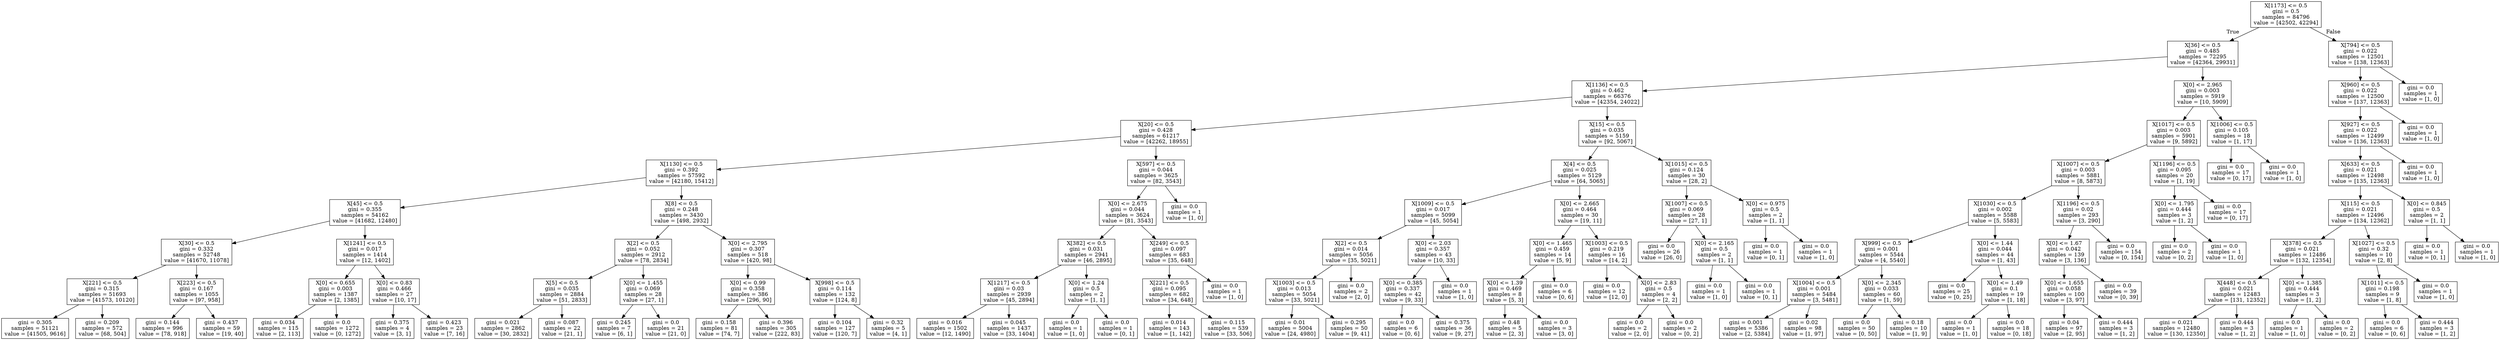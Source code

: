 digraph Tree {
node [shape=box] ;
0 [label="X[1173] <= 0.5\ngini = 0.5\nsamples = 84796\nvalue = [42502, 42294]"] ;
1 [label="X[36] <= 0.5\ngini = 0.485\nsamples = 72295\nvalue = [42364, 29931]"] ;
0 -> 1 [labeldistance=2.5, labelangle=45, headlabel="True"] ;
2 [label="X[1136] <= 0.5\ngini = 0.462\nsamples = 66376\nvalue = [42354, 24022]"] ;
1 -> 2 ;
3 [label="X[20] <= 0.5\ngini = 0.428\nsamples = 61217\nvalue = [42262, 18955]"] ;
2 -> 3 ;
4 [label="X[1130] <= 0.5\ngini = 0.392\nsamples = 57592\nvalue = [42180, 15412]"] ;
3 -> 4 ;
5 [label="X[45] <= 0.5\ngini = 0.355\nsamples = 54162\nvalue = [41682, 12480]"] ;
4 -> 5 ;
6 [label="X[30] <= 0.5\ngini = 0.332\nsamples = 52748\nvalue = [41670, 11078]"] ;
5 -> 6 ;
7 [label="X[221] <= 0.5\ngini = 0.315\nsamples = 51693\nvalue = [41573, 10120]"] ;
6 -> 7 ;
8 [label="gini = 0.305\nsamples = 51121\nvalue = [41505, 9616]"] ;
7 -> 8 ;
9 [label="gini = 0.209\nsamples = 572\nvalue = [68, 504]"] ;
7 -> 9 ;
10 [label="X[223] <= 0.5\ngini = 0.167\nsamples = 1055\nvalue = [97, 958]"] ;
6 -> 10 ;
11 [label="gini = 0.144\nsamples = 996\nvalue = [78, 918]"] ;
10 -> 11 ;
12 [label="gini = 0.437\nsamples = 59\nvalue = [19, 40]"] ;
10 -> 12 ;
13 [label="X[1241] <= 0.5\ngini = 0.017\nsamples = 1414\nvalue = [12, 1402]"] ;
5 -> 13 ;
14 [label="X[0] <= 0.655\ngini = 0.003\nsamples = 1387\nvalue = [2, 1385]"] ;
13 -> 14 ;
15 [label="gini = 0.034\nsamples = 115\nvalue = [2, 113]"] ;
14 -> 15 ;
16 [label="gini = 0.0\nsamples = 1272\nvalue = [0, 1272]"] ;
14 -> 16 ;
17 [label="X[0] <= 0.83\ngini = 0.466\nsamples = 27\nvalue = [10, 17]"] ;
13 -> 17 ;
18 [label="gini = 0.375\nsamples = 4\nvalue = [3, 1]"] ;
17 -> 18 ;
19 [label="gini = 0.423\nsamples = 23\nvalue = [7, 16]"] ;
17 -> 19 ;
20 [label="X[8] <= 0.5\ngini = 0.248\nsamples = 3430\nvalue = [498, 2932]"] ;
4 -> 20 ;
21 [label="X[2] <= 0.5\ngini = 0.052\nsamples = 2912\nvalue = [78, 2834]"] ;
20 -> 21 ;
22 [label="X[5] <= 0.5\ngini = 0.035\nsamples = 2884\nvalue = [51, 2833]"] ;
21 -> 22 ;
23 [label="gini = 0.021\nsamples = 2862\nvalue = [30, 2832]"] ;
22 -> 23 ;
24 [label="gini = 0.087\nsamples = 22\nvalue = [21, 1]"] ;
22 -> 24 ;
25 [label="X[0] <= 1.455\ngini = 0.069\nsamples = 28\nvalue = [27, 1]"] ;
21 -> 25 ;
26 [label="gini = 0.245\nsamples = 7\nvalue = [6, 1]"] ;
25 -> 26 ;
27 [label="gini = 0.0\nsamples = 21\nvalue = [21, 0]"] ;
25 -> 27 ;
28 [label="X[0] <= 2.795\ngini = 0.307\nsamples = 518\nvalue = [420, 98]"] ;
20 -> 28 ;
29 [label="X[0] <= 0.99\ngini = 0.358\nsamples = 386\nvalue = [296, 90]"] ;
28 -> 29 ;
30 [label="gini = 0.158\nsamples = 81\nvalue = [74, 7]"] ;
29 -> 30 ;
31 [label="gini = 0.396\nsamples = 305\nvalue = [222, 83]"] ;
29 -> 31 ;
32 [label="X[998] <= 0.5\ngini = 0.114\nsamples = 132\nvalue = [124, 8]"] ;
28 -> 32 ;
33 [label="gini = 0.104\nsamples = 127\nvalue = [120, 7]"] ;
32 -> 33 ;
34 [label="gini = 0.32\nsamples = 5\nvalue = [4, 1]"] ;
32 -> 34 ;
35 [label="X[597] <= 0.5\ngini = 0.044\nsamples = 3625\nvalue = [82, 3543]"] ;
3 -> 35 ;
36 [label="X[0] <= 2.675\ngini = 0.044\nsamples = 3624\nvalue = [81, 3543]"] ;
35 -> 36 ;
37 [label="X[382] <= 0.5\ngini = 0.031\nsamples = 2941\nvalue = [46, 2895]"] ;
36 -> 37 ;
38 [label="X[1217] <= 0.5\ngini = 0.03\nsamples = 2939\nvalue = [45, 2894]"] ;
37 -> 38 ;
39 [label="gini = 0.016\nsamples = 1502\nvalue = [12, 1490]"] ;
38 -> 39 ;
40 [label="gini = 0.045\nsamples = 1437\nvalue = [33, 1404]"] ;
38 -> 40 ;
41 [label="X[0] <= 1.24\ngini = 0.5\nsamples = 2\nvalue = [1, 1]"] ;
37 -> 41 ;
42 [label="gini = 0.0\nsamples = 1\nvalue = [1, 0]"] ;
41 -> 42 ;
43 [label="gini = 0.0\nsamples = 1\nvalue = [0, 1]"] ;
41 -> 43 ;
44 [label="X[249] <= 0.5\ngini = 0.097\nsamples = 683\nvalue = [35, 648]"] ;
36 -> 44 ;
45 [label="X[221] <= 0.5\ngini = 0.095\nsamples = 682\nvalue = [34, 648]"] ;
44 -> 45 ;
46 [label="gini = 0.014\nsamples = 143\nvalue = [1, 142]"] ;
45 -> 46 ;
47 [label="gini = 0.115\nsamples = 539\nvalue = [33, 506]"] ;
45 -> 47 ;
48 [label="gini = 0.0\nsamples = 1\nvalue = [1, 0]"] ;
44 -> 48 ;
49 [label="gini = 0.0\nsamples = 1\nvalue = [1, 0]"] ;
35 -> 49 ;
50 [label="X[15] <= 0.5\ngini = 0.035\nsamples = 5159\nvalue = [92, 5067]"] ;
2 -> 50 ;
51 [label="X[4] <= 0.5\ngini = 0.025\nsamples = 5129\nvalue = [64, 5065]"] ;
50 -> 51 ;
52 [label="X[1009] <= 0.5\ngini = 0.017\nsamples = 5099\nvalue = [45, 5054]"] ;
51 -> 52 ;
53 [label="X[2] <= 0.5\ngini = 0.014\nsamples = 5056\nvalue = [35, 5021]"] ;
52 -> 53 ;
54 [label="X[1003] <= 0.5\ngini = 0.013\nsamples = 5054\nvalue = [33, 5021]"] ;
53 -> 54 ;
55 [label="gini = 0.01\nsamples = 5004\nvalue = [24, 4980]"] ;
54 -> 55 ;
56 [label="gini = 0.295\nsamples = 50\nvalue = [9, 41]"] ;
54 -> 56 ;
57 [label="gini = 0.0\nsamples = 2\nvalue = [2, 0]"] ;
53 -> 57 ;
58 [label="X[0] <= 2.03\ngini = 0.357\nsamples = 43\nvalue = [10, 33]"] ;
52 -> 58 ;
59 [label="X[0] <= 0.385\ngini = 0.337\nsamples = 42\nvalue = [9, 33]"] ;
58 -> 59 ;
60 [label="gini = 0.0\nsamples = 6\nvalue = [0, 6]"] ;
59 -> 60 ;
61 [label="gini = 0.375\nsamples = 36\nvalue = [9, 27]"] ;
59 -> 61 ;
62 [label="gini = 0.0\nsamples = 1\nvalue = [1, 0]"] ;
58 -> 62 ;
63 [label="X[0] <= 2.665\ngini = 0.464\nsamples = 30\nvalue = [19, 11]"] ;
51 -> 63 ;
64 [label="X[0] <= 1.465\ngini = 0.459\nsamples = 14\nvalue = [5, 9]"] ;
63 -> 64 ;
65 [label="X[0] <= 1.39\ngini = 0.469\nsamples = 8\nvalue = [5, 3]"] ;
64 -> 65 ;
66 [label="gini = 0.48\nsamples = 5\nvalue = [2, 3]"] ;
65 -> 66 ;
67 [label="gini = 0.0\nsamples = 3\nvalue = [3, 0]"] ;
65 -> 67 ;
68 [label="gini = 0.0\nsamples = 6\nvalue = [0, 6]"] ;
64 -> 68 ;
69 [label="X[1003] <= 0.5\ngini = 0.219\nsamples = 16\nvalue = [14, 2]"] ;
63 -> 69 ;
70 [label="gini = 0.0\nsamples = 12\nvalue = [12, 0]"] ;
69 -> 70 ;
71 [label="X[0] <= 2.83\ngini = 0.5\nsamples = 4\nvalue = [2, 2]"] ;
69 -> 71 ;
72 [label="gini = 0.0\nsamples = 2\nvalue = [2, 0]"] ;
71 -> 72 ;
73 [label="gini = 0.0\nsamples = 2\nvalue = [0, 2]"] ;
71 -> 73 ;
74 [label="X[1015] <= 0.5\ngini = 0.124\nsamples = 30\nvalue = [28, 2]"] ;
50 -> 74 ;
75 [label="X[1007] <= 0.5\ngini = 0.069\nsamples = 28\nvalue = [27, 1]"] ;
74 -> 75 ;
76 [label="gini = 0.0\nsamples = 26\nvalue = [26, 0]"] ;
75 -> 76 ;
77 [label="X[0] <= 2.165\ngini = 0.5\nsamples = 2\nvalue = [1, 1]"] ;
75 -> 77 ;
78 [label="gini = 0.0\nsamples = 1\nvalue = [1, 0]"] ;
77 -> 78 ;
79 [label="gini = 0.0\nsamples = 1\nvalue = [0, 1]"] ;
77 -> 79 ;
80 [label="X[0] <= 0.975\ngini = 0.5\nsamples = 2\nvalue = [1, 1]"] ;
74 -> 80 ;
81 [label="gini = 0.0\nsamples = 1\nvalue = [0, 1]"] ;
80 -> 81 ;
82 [label="gini = 0.0\nsamples = 1\nvalue = [1, 0]"] ;
80 -> 82 ;
83 [label="X[0] <= 2.965\ngini = 0.003\nsamples = 5919\nvalue = [10, 5909]"] ;
1 -> 83 ;
84 [label="X[1017] <= 0.5\ngini = 0.003\nsamples = 5901\nvalue = [9, 5892]"] ;
83 -> 84 ;
85 [label="X[1007] <= 0.5\ngini = 0.003\nsamples = 5881\nvalue = [8, 5873]"] ;
84 -> 85 ;
86 [label="X[1030] <= 0.5\ngini = 0.002\nsamples = 5588\nvalue = [5, 5583]"] ;
85 -> 86 ;
87 [label="X[999] <= 0.5\ngini = 0.001\nsamples = 5544\nvalue = [4, 5540]"] ;
86 -> 87 ;
88 [label="X[1004] <= 0.5\ngini = 0.001\nsamples = 5484\nvalue = [3, 5481]"] ;
87 -> 88 ;
89 [label="gini = 0.001\nsamples = 5386\nvalue = [2, 5384]"] ;
88 -> 89 ;
90 [label="gini = 0.02\nsamples = 98\nvalue = [1, 97]"] ;
88 -> 90 ;
91 [label="X[0] <= 2.345\ngini = 0.033\nsamples = 60\nvalue = [1, 59]"] ;
87 -> 91 ;
92 [label="gini = 0.0\nsamples = 50\nvalue = [0, 50]"] ;
91 -> 92 ;
93 [label="gini = 0.18\nsamples = 10\nvalue = [1, 9]"] ;
91 -> 93 ;
94 [label="X[0] <= 1.44\ngini = 0.044\nsamples = 44\nvalue = [1, 43]"] ;
86 -> 94 ;
95 [label="gini = 0.0\nsamples = 25\nvalue = [0, 25]"] ;
94 -> 95 ;
96 [label="X[0] <= 1.49\ngini = 0.1\nsamples = 19\nvalue = [1, 18]"] ;
94 -> 96 ;
97 [label="gini = 0.0\nsamples = 1\nvalue = [1, 0]"] ;
96 -> 97 ;
98 [label="gini = 0.0\nsamples = 18\nvalue = [0, 18]"] ;
96 -> 98 ;
99 [label="X[1196] <= 0.5\ngini = 0.02\nsamples = 293\nvalue = [3, 290]"] ;
85 -> 99 ;
100 [label="X[0] <= 1.67\ngini = 0.042\nsamples = 139\nvalue = [3, 136]"] ;
99 -> 100 ;
101 [label="X[0] <= 1.655\ngini = 0.058\nsamples = 100\nvalue = [3, 97]"] ;
100 -> 101 ;
102 [label="gini = 0.04\nsamples = 97\nvalue = [2, 95]"] ;
101 -> 102 ;
103 [label="gini = 0.444\nsamples = 3\nvalue = [1, 2]"] ;
101 -> 103 ;
104 [label="gini = 0.0\nsamples = 39\nvalue = [0, 39]"] ;
100 -> 104 ;
105 [label="gini = 0.0\nsamples = 154\nvalue = [0, 154]"] ;
99 -> 105 ;
106 [label="X[1196] <= 0.5\ngini = 0.095\nsamples = 20\nvalue = [1, 19]"] ;
84 -> 106 ;
107 [label="X[0] <= 1.795\ngini = 0.444\nsamples = 3\nvalue = [1, 2]"] ;
106 -> 107 ;
108 [label="gini = 0.0\nsamples = 2\nvalue = [0, 2]"] ;
107 -> 108 ;
109 [label="gini = 0.0\nsamples = 1\nvalue = [1, 0]"] ;
107 -> 109 ;
110 [label="gini = 0.0\nsamples = 17\nvalue = [0, 17]"] ;
106 -> 110 ;
111 [label="X[1006] <= 0.5\ngini = 0.105\nsamples = 18\nvalue = [1, 17]"] ;
83 -> 111 ;
112 [label="gini = 0.0\nsamples = 17\nvalue = [0, 17]"] ;
111 -> 112 ;
113 [label="gini = 0.0\nsamples = 1\nvalue = [1, 0]"] ;
111 -> 113 ;
114 [label="X[794] <= 0.5\ngini = 0.022\nsamples = 12501\nvalue = [138, 12363]"] ;
0 -> 114 [labeldistance=2.5, labelangle=-45, headlabel="False"] ;
115 [label="X[960] <= 0.5\ngini = 0.022\nsamples = 12500\nvalue = [137, 12363]"] ;
114 -> 115 ;
116 [label="X[927] <= 0.5\ngini = 0.022\nsamples = 12499\nvalue = [136, 12363]"] ;
115 -> 116 ;
117 [label="X[633] <= 0.5\ngini = 0.021\nsamples = 12498\nvalue = [135, 12363]"] ;
116 -> 117 ;
118 [label="X[115] <= 0.5\ngini = 0.021\nsamples = 12496\nvalue = [134, 12362]"] ;
117 -> 118 ;
119 [label="X[378] <= 0.5\ngini = 0.021\nsamples = 12486\nvalue = [132, 12354]"] ;
118 -> 119 ;
120 [label="X[448] <= 0.5\ngini = 0.021\nsamples = 12483\nvalue = [131, 12352]"] ;
119 -> 120 ;
121 [label="gini = 0.021\nsamples = 12480\nvalue = [130, 12350]"] ;
120 -> 121 ;
122 [label="gini = 0.444\nsamples = 3\nvalue = [1, 2]"] ;
120 -> 122 ;
123 [label="X[0] <= 1.385\ngini = 0.444\nsamples = 3\nvalue = [1, 2]"] ;
119 -> 123 ;
124 [label="gini = 0.0\nsamples = 1\nvalue = [1, 0]"] ;
123 -> 124 ;
125 [label="gini = 0.0\nsamples = 2\nvalue = [0, 2]"] ;
123 -> 125 ;
126 [label="X[1027] <= 0.5\ngini = 0.32\nsamples = 10\nvalue = [2, 8]"] ;
118 -> 126 ;
127 [label="X[1011] <= 0.5\ngini = 0.198\nsamples = 9\nvalue = [1, 8]"] ;
126 -> 127 ;
128 [label="gini = 0.0\nsamples = 6\nvalue = [0, 6]"] ;
127 -> 128 ;
129 [label="gini = 0.444\nsamples = 3\nvalue = [1, 2]"] ;
127 -> 129 ;
130 [label="gini = 0.0\nsamples = 1\nvalue = [1, 0]"] ;
126 -> 130 ;
131 [label="X[0] <= 0.845\ngini = 0.5\nsamples = 2\nvalue = [1, 1]"] ;
117 -> 131 ;
132 [label="gini = 0.0\nsamples = 1\nvalue = [0, 1]"] ;
131 -> 132 ;
133 [label="gini = 0.0\nsamples = 1\nvalue = [1, 0]"] ;
131 -> 133 ;
134 [label="gini = 0.0\nsamples = 1\nvalue = [1, 0]"] ;
116 -> 134 ;
135 [label="gini = 0.0\nsamples = 1\nvalue = [1, 0]"] ;
115 -> 135 ;
136 [label="gini = 0.0\nsamples = 1\nvalue = [1, 0]"] ;
114 -> 136 ;
}